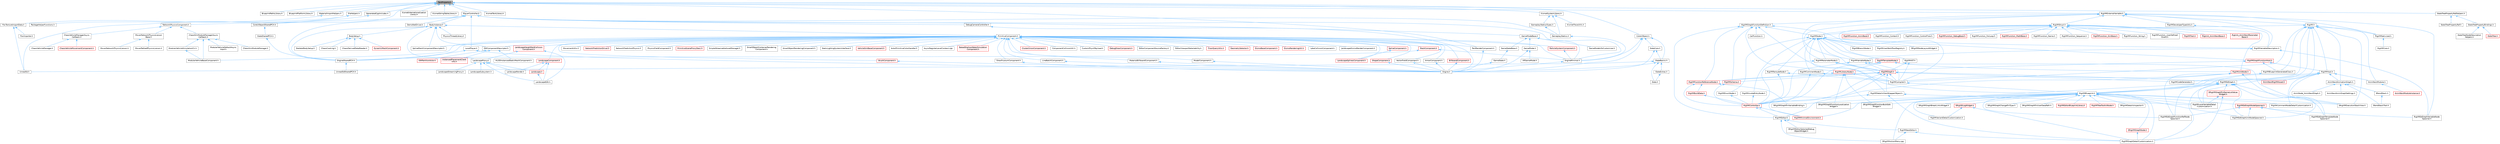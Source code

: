 digraph "TextProperty.h"
{
 // INTERACTIVE_SVG=YES
 // LATEX_PDF_SIZE
  bgcolor="transparent";
  edge [fontname=Helvetica,fontsize=10,labelfontname=Helvetica,labelfontsize=10];
  node [fontname=Helvetica,fontsize=10,shape=box,height=0.2,width=0.4];
  Node1 [id="Node000001",label="TextProperty.h",height=0.2,width=0.4,color="gray40", fillcolor="grey60", style="filled", fontcolor="black",tooltip=" "];
  Node1 -> Node2 [id="edge1_Node000001_Node000002",dir="back",color="steelblue1",style="solid",tooltip=" "];
  Node2 [id="Node000002",label="BlueprintPathsLibrary.h",height=0.2,width=0.4,color="grey40", fillcolor="white", style="filled",URL="$d1/db0/BlueprintPathsLibrary_8h.html",tooltip=" "];
  Node1 -> Node3 [id="edge2_Node000001_Node000003",dir="back",color="steelblue1",style="solid",tooltip=" "];
  Node3 [id="Node000003",label="BlueprintPlatformLibrary.h",height=0.2,width=0.4,color="grey40", fillcolor="white", style="filled",URL="$da/d13/BlueprintPlatformLibrary_8h.html",tooltip=" "];
  Node1 -> Node4 [id="edge3_Node000001_Node000004",dir="back",color="steelblue1",style="solid",tooltip=" "];
  Node4 [id="Node000004",label="CoreUObject.h",height=0.2,width=0.4,color="grey40", fillcolor="white", style="filled",URL="$d0/ded/CoreUObject_8h.html",tooltip=" "];
  Node4 -> Node5 [id="edge4_Node000004_Node000005",dir="back",color="steelblue1",style="solid",tooltip=" "];
  Node5 [id="Node000005",label="Engine.h",height=0.2,width=0.4,color="grey40", fillcolor="white", style="filled",URL="$d1/d34/Public_2Engine_8h.html",tooltip=" "];
  Node4 -> Node6 [id="edge5_Node000004_Node000006",dir="back",color="steelblue1",style="solid",tooltip=" "];
  Node6 [id="Node000006",label="EngineMinimal.h",height=0.2,width=0.4,color="grey40", fillcolor="white", style="filled",URL="$d0/d2c/EngineMinimal_8h.html",tooltip=" "];
  Node6 -> Node5 [id="edge6_Node000006_Node000005",dir="back",color="steelblue1",style="solid",tooltip=" "];
  Node4 -> Node7 [id="edge7_Node000004_Node000007",dir="back",color="steelblue1",style="solid",tooltip=" "];
  Node7 [id="Node000007",label="SlateBasics.h",height=0.2,width=0.4,color="grey40", fillcolor="white", style="filled",URL="$da/d2f/SlateBasics_8h.html",tooltip=" "];
  Node7 -> Node5 [id="edge8_Node000007_Node000005",dir="back",color="steelblue1",style="solid",tooltip=" "];
  Node7 -> Node8 [id="edge9_Node000007_Node000008",dir="back",color="steelblue1",style="solid",tooltip=" "];
  Node8 [id="Node000008",label="Slate.h",height=0.2,width=0.4,color="grey40", fillcolor="white", style="filled",URL="$d2/dc0/Slate_8h.html",tooltip=" "];
  Node7 -> Node9 [id="edge10_Node000007_Node000009",dir="back",color="steelblue1",style="solid",tooltip=" "];
  Node9 [id="Node000009",label="SlateExtras.h",height=0.2,width=0.4,color="grey40", fillcolor="white", style="filled",URL="$d8/dec/SlateExtras_8h.html",tooltip=" "];
  Node9 -> Node8 [id="edge11_Node000009_Node000008",dir="back",color="steelblue1",style="solid",tooltip=" "];
  Node7 -> Node10 [id="edge12_Node000007_Node000010",dir="back",color="steelblue1",style="solid",tooltip=" "];
  Node10 [id="Node000010",label="UnrealEd.h",height=0.2,width=0.4,color="grey40", fillcolor="white", style="filled",URL="$d2/d5f/UnrealEd_8h.html",tooltip=" "];
  Node4 -> Node11 [id="edge13_Node000004_Node000011",dir="back",color="steelblue1",style="solid",tooltip=" "];
  Node11 [id="Node000011",label="SlateCore.h",height=0.2,width=0.4,color="grey40", fillcolor="white", style="filled",URL="$dc/d03/SlateCore_8h.html",tooltip=" "];
  Node11 -> Node5 [id="edge14_Node000011_Node000005",dir="back",color="steelblue1",style="solid",tooltip=" "];
  Node11 -> Node7 [id="edge15_Node000011_Node000007",dir="back",color="steelblue1",style="solid",tooltip=" "];
  Node1 -> Node12 [id="edge16_Node000001_Node000012",dir="back",color="steelblue1",style="solid",tooltip=" "];
  Node12 [id="Node000012",label="CoreUObjectSharedPCH.h",height=0.2,width=0.4,color="grey40", fillcolor="white", style="filled",URL="$de/d2f/CoreUObjectSharedPCH_8h.html",tooltip=" "];
  Node12 -> Node13 [id="edge17_Node000012_Node000013",dir="back",color="steelblue1",style="solid",tooltip=" "];
  Node13 [id="Node000013",label="SlateSharedPCH.h",height=0.2,width=0.4,color="grey40", fillcolor="white", style="filled",URL="$d1/dfc/SlateSharedPCH_8h.html",tooltip=" "];
  Node13 -> Node14 [id="edge18_Node000013_Node000014",dir="back",color="steelblue1",style="solid",tooltip=" "];
  Node14 [id="Node000014",label="EngineSharedPCH.h",height=0.2,width=0.4,color="grey40", fillcolor="white", style="filled",URL="$dc/dbb/EngineSharedPCH_8h.html",tooltip=" "];
  Node14 -> Node15 [id="edge19_Node000014_Node000015",dir="back",color="steelblue1",style="solid",tooltip=" "];
  Node15 [id="Node000015",label="UnrealEdSharedPCH.h",height=0.2,width=0.4,color="grey40", fillcolor="white", style="filled",URL="$d1/de6/UnrealEdSharedPCH_8h.html",tooltip=" "];
  Node1 -> Node16 [id="edge20_Node000001_Node000016",dir="back",color="steelblue1",style="solid",tooltip=" "];
  Node16 [id="Node000016",label="FileHelpers.h",height=0.2,width=0.4,color="grey40", fillcolor="white", style="filled",URL="$d9/d82/FileHelpers_8h.html",tooltip=" "];
  Node16 -> Node17 [id="edge21_Node000016_Node000017",dir="back",color="steelblue1",style="solid",tooltip=" "];
  Node17 [id="Node000017",label="PackageHelperFunctions.h",height=0.2,width=0.4,color="grey40", fillcolor="white", style="filled",URL="$da/d30/PackageHelperFunctions_8h.html",tooltip=" "];
  Node16 -> Node10 [id="edge22_Node000016_Node000010",dir="back",color="steelblue1",style="solid",tooltip=" "];
  Node1 -> Node18 [id="edge23_Node000001_Node000018",dir="back",color="steelblue1",style="solid",tooltip=" "];
  Node18 [id="Node000018",label="GeneratedCppIncludes.h",height=0.2,width=0.4,color="grey40", fillcolor="white", style="filled",URL="$d5/d24/GeneratedCppIncludes_8h.html",tooltip=" "];
  Node18 -> Node12 [id="edge24_Node000018_Node000012",dir="back",color="steelblue1",style="solid",tooltip=" "];
  Node1 -> Node19 [id="edge25_Node000001_Node000019",dir="back",color="steelblue1",style="solid",tooltip=" "];
  Node19 [id="Node000019",label="KismetInternationalization\lLibrary.h",height=0.2,width=0.4,color="grey40", fillcolor="white", style="filled",URL="$df/d17/KismetInternationalizationLibrary_8h.html",tooltip=" "];
  Node1 -> Node20 [id="edge26_Node000001_Node000020",dir="back",color="steelblue1",style="solid",tooltip=" "];
  Node20 [id="Node000020",label="KismetStringTableLibrary.h",height=0.2,width=0.4,color="grey40", fillcolor="white", style="filled",URL="$dc/dbe/KismetStringTableLibrary_8h.html",tooltip=" "];
  Node1 -> Node21 [id="edge27_Node000001_Node000021",dir="back",color="steelblue1",style="solid",tooltip=" "];
  Node21 [id="Node000021",label="KismetSystemLibrary.h",height=0.2,width=0.4,color="grey40", fillcolor="white", style="filled",URL="$da/d0f/KismetSystemLibrary_8h.html",tooltip=" "];
  Node21 -> Node22 [id="edge28_Node000021_Node000022",dir="back",color="steelblue1",style="solid",tooltip=" "];
  Node22 [id="Node000022",label="GameplayStatics.h",height=0.2,width=0.4,color="grey40", fillcolor="white", style="filled",URL="$d9/dc8/GameplayStatics_8h.html",tooltip=" "];
  Node22 -> Node6 [id="edge29_Node000022_Node000006",dir="back",color="steelblue1",style="solid",tooltip=" "];
  Node21 -> Node23 [id="edge30_Node000021_Node000023",dir="back",color="steelblue1",style="solid",tooltip=" "];
  Node23 [id="Node000023",label="GameplayStaticsTypes.h",height=0.2,width=0.4,color="grey40", fillcolor="white", style="filled",URL="$da/d17/GameplayStaticsTypes_8h.html",tooltip=" "];
  Node23 -> Node22 [id="edge31_Node000023_Node000022",dir="back",color="steelblue1",style="solid",tooltip=" "];
  Node21 -> Node24 [id="edge32_Node000021_Node000024",dir="back",color="steelblue1",style="solid",tooltip=" "];
  Node24 [id="Node000024",label="KismetTraceUtils.h",height=0.2,width=0.4,color="grey40", fillcolor="white", style="filled",URL="$d6/d3a/KismetTraceUtils_8h.html",tooltip=" "];
  Node1 -> Node25 [id="edge33_Node000001_Node000025",dir="back",color="steelblue1",style="solid",tooltip=" "];
  Node25 [id="Node000025",label="KismetTextLibrary.h",height=0.2,width=0.4,color="grey40", fillcolor="white", style="filled",URL="$d8/d68/KismetTextLibrary_8h.html",tooltip=" "];
  Node1 -> Node26 [id="edge34_Node000001_Node000026",dir="back",color="steelblue1",style="solid",tooltip=" "];
  Node26 [id="Node000026",label="MaterialImportHelpers.h",height=0.2,width=0.4,color="grey40", fillcolor="white", style="filled",URL="$d6/d07/MaterialImportHelpers_8h.html",tooltip=" "];
  Node26 -> Node27 [id="edge35_Node000026_Node000027",dir="back",color="steelblue1",style="solid",tooltip=" "];
  Node27 [id="Node000027",label="FbxTextureImportData.h",height=0.2,width=0.4,color="grey40", fillcolor="white", style="filled",URL="$d7/d5a/FbxTextureImportData_8h.html",tooltip=" "];
  Node27 -> Node28 [id="edge36_Node000027_Node000028",dir="back",color="steelblue1",style="solid",tooltip=" "];
  Node28 [id="Node000028",label="FbxImporter.h",height=0.2,width=0.4,color="grey40", fillcolor="white", style="filled",URL="$d4/dfb/FbxImporter_8h.html",tooltip=" "];
  Node27 -> Node10 [id="edge37_Node000027_Node000010",dir="back",color="steelblue1",style="solid",tooltip=" "];
  Node1 -> Node29 [id="edge38_Node000001_Node000029",dir="back",color="steelblue1",style="solid",tooltip=" "];
  Node29 [id="Node000029",label="PlayerController.h",height=0.2,width=0.4,color="grey40", fillcolor="white", style="filled",URL="$db/db4/PlayerController_8h.html",tooltip=" "];
  Node29 -> Node30 [id="edge39_Node000029_Node000030",dir="back",color="steelblue1",style="solid",tooltip=" "];
  Node30 [id="Node000030",label="BodyInstance.h",height=0.2,width=0.4,color="grey40", fillcolor="white", style="filled",URL="$d3/d42/BodyInstance_8h.html",tooltip=" "];
  Node30 -> Node31 [id="edge40_Node000030_Node000031",dir="back",color="steelblue1",style="solid",tooltip=" "];
  Node31 [id="Node000031",label="BodySetup.h",height=0.2,width=0.4,color="grey40", fillcolor="white", style="filled",URL="$d8/d7b/BodySetup_8h.html",tooltip=" "];
  Node31 -> Node32 [id="edge41_Node000031_Node000032",dir="back",color="steelblue1",style="solid",tooltip=" "];
  Node32 [id="Node000032",label="ChaosCooking.h",height=0.2,width=0.4,color="grey40", fillcolor="white", style="filled",URL="$de/d88/ChaosCooking_8h.html",tooltip=" "];
  Node31 -> Node33 [id="edge42_Node000031_Node000033",dir="back",color="steelblue1",style="solid",tooltip=" "];
  Node33 [id="Node000033",label="ChaosDerivedDataReader.h",height=0.2,width=0.4,color="grey40", fillcolor="white", style="filled",URL="$de/d70/ChaosDerivedDataReader_8h.html",tooltip=" "];
  Node31 -> Node34 [id="edge43_Node000031_Node000034",dir="back",color="steelblue1",style="solid",tooltip=" "];
  Node34 [id="Node000034",label="DynamicMeshComponent.h",height=0.2,width=0.4,color="red", fillcolor="#FFF0F0", style="filled",URL="$d8/d66/DynamicMeshComponent_8h.html",tooltip=" "];
  Node31 -> Node107 [id="edge44_Node000031_Node000107",dir="back",color="steelblue1",style="solid",tooltip=" "];
  Node107 [id="Node000107",label="SkeletalBodySetup.h",height=0.2,width=0.4,color="grey40", fillcolor="white", style="filled",URL="$dc/dbc/SkeletalBodySetup_8h.html",tooltip=" "];
  Node30 -> Node14 [id="edge45_Node000030_Node000014",dir="back",color="steelblue1",style="solid",tooltip=" "];
  Node30 -> Node108 [id="edge46_Node000030_Node000108",dir="back",color="steelblue1",style="solid",tooltip=" "];
  Node108 [id="Node000108",label="ISMComponentDescriptor.h",height=0.2,width=0.4,color="grey40", fillcolor="white", style="filled",URL="$dd/d82/ISMComponentDescriptor_8h.html",tooltip=" "];
  Node108 -> Node109 [id="edge47_Node000108_Node000109",dir="back",color="steelblue1",style="solid",tooltip=" "];
  Node109 [id="Node000109",label="HLODInstancedStaticMeshComponent.h",height=0.2,width=0.4,color="grey40", fillcolor="white", style="filled",URL="$dd/d88/HLODInstancedStaticMeshComponent_8h.html",tooltip=" "];
  Node108 -> Node110 [id="edge48_Node000108_Node000110",dir="back",color="steelblue1",style="solid",tooltip=" "];
  Node110 [id="Node000110",label="ISMPartitionActor.h",height=0.2,width=0.4,color="red", fillcolor="#FFF0F0", style="filled",URL="$d8/dac/ISMPartitionActor_8h.html",tooltip=" "];
  Node108 -> Node112 [id="edge49_Node000108_Node000112",dir="back",color="steelblue1",style="solid",tooltip=" "];
  Node112 [id="Node000112",label="InstancedPlacementClient\lInfo.h",height=0.2,width=0.4,color="red", fillcolor="#FFF0F0", style="filled",URL="$d0/d12/InstancedPlacementClientInfo_8h.html",tooltip=" "];
  Node30 -> Node114 [id="edge50_Node000030_Node000114",dir="back",color="steelblue1",style="solid",tooltip=" "];
  Node114 [id="Node000114",label="LandscapeProxy.h",height=0.2,width=0.4,color="grey40", fillcolor="white", style="filled",URL="$db/dae/LandscapeProxy_8h.html",tooltip=" "];
  Node114 -> Node115 [id="edge51_Node000114_Node000115",dir="back",color="steelblue1",style="solid",tooltip=" "];
  Node115 [id="Node000115",label="Landscape.h",height=0.2,width=0.4,color="red", fillcolor="#FFF0F0", style="filled",URL="$d5/dd6/Landscape_8h.html",tooltip=" "];
  Node115 -> Node116 [id="edge52_Node000115_Node000116",dir="back",color="steelblue1",style="solid",tooltip=" "];
  Node116 [id="Node000116",label="LandscapeEdit.h",height=0.2,width=0.4,color="grey40", fillcolor="white", style="filled",URL="$df/d61/LandscapeEdit_8h.html",tooltip=" "];
  Node114 -> Node116 [id="edge53_Node000114_Node000116",dir="back",color="steelblue1",style="solid",tooltip=" "];
  Node114 -> Node121 [id="edge54_Node000114_Node000121",dir="back",color="steelblue1",style="solid",tooltip=" "];
  Node121 [id="Node000121",label="LandscapeRender.h",height=0.2,width=0.4,color="grey40", fillcolor="white", style="filled",URL="$df/d67/LandscapeRender_8h.html",tooltip=" "];
  Node114 -> Node122 [id="edge55_Node000114_Node000122",dir="back",color="steelblue1",style="solid",tooltip=" "];
  Node122 [id="Node000122",label="LandscapeStreamingProxy.h",height=0.2,width=0.4,color="grey40", fillcolor="white", style="filled",URL="$de/d5a/LandscapeStreamingProxy_8h.html",tooltip=" "];
  Node114 -> Node123 [id="edge56_Node000114_Node000123",dir="back",color="steelblue1",style="solid",tooltip=" "];
  Node123 [id="Node000123",label="LandscapeSubsystem.h",height=0.2,width=0.4,color="grey40", fillcolor="white", style="filled",URL="$d7/ddd/LandscapeSubsystem_8h.html",tooltip=" "];
  Node30 -> Node124 [id="edge57_Node000030_Node000124",dir="back",color="steelblue1",style="solid",tooltip=" "];
  Node124 [id="Node000124",label="PhysicsThreadLibrary.h",height=0.2,width=0.4,color="grey40", fillcolor="white", style="filled",URL="$dd/df6/PhysicsThreadLibrary_8h.html",tooltip=" "];
  Node30 -> Node125 [id="edge58_Node000030_Node000125",dir="back",color="steelblue1",style="solid",tooltip=" "];
  Node125 [id="Node000125",label="PrimitiveComponent.h",height=0.2,width=0.4,color="grey40", fillcolor="white", style="filled",URL="$df/d9f/PrimitiveComponent_8h.html",tooltip=" "];
  Node125 -> Node126 [id="edge59_Node000125_Node000126",dir="back",color="steelblue1",style="solid",tooltip=" "];
  Node126 [id="Node000126",label="ActorPrimitiveColorHandler.h",height=0.2,width=0.4,color="grey40", fillcolor="white", style="filled",URL="$d4/d72/ActorPrimitiveColorHandler_8h.html",tooltip=" "];
  Node125 -> Node127 [id="edge60_Node000125_Node000127",dir="back",color="steelblue1",style="solid",tooltip=" "];
  Node127 [id="Node000127",label="ArrowComponent.h",height=0.2,width=0.4,color="grey40", fillcolor="white", style="filled",URL="$db/d35/ArrowComponent_8h.html",tooltip=" "];
  Node127 -> Node5 [id="edge61_Node000127_Node000005",dir="back",color="steelblue1",style="solid",tooltip=" "];
  Node125 -> Node128 [id="edge62_Node000125_Node000128",dir="back",color="steelblue1",style="solid",tooltip=" "];
  Node128 [id="Node000128",label="AsyncRegisterLevelContext.cpp",height=0.2,width=0.4,color="grey40", fillcolor="white", style="filled",URL="$da/df8/AsyncRegisterLevelContext_8cpp.html",tooltip=" "];
  Node125 -> Node129 [id="edge63_Node000125_Node000129",dir="back",color="steelblue1",style="solid",tooltip=" "];
  Node129 [id="Node000129",label="BakedShallowWaterSimulation\lComponent.h",height=0.2,width=0.4,color="red", fillcolor="#FFF0F0", style="filled",URL="$d4/dbc/BakedShallowWaterSimulationComponent_8h.html",tooltip=" "];
  Node125 -> Node143 [id="edge64_Node000125_Node000143",dir="back",color="steelblue1",style="solid",tooltip=" "];
  Node143 [id="Node000143",label="BillboardComponent.h",height=0.2,width=0.4,color="red", fillcolor="#FFF0F0", style="filled",URL="$db/d72/BillboardComponent_8h.html",tooltip=" "];
  Node143 -> Node5 [id="edge65_Node000143_Node000005",dir="back",color="steelblue1",style="solid",tooltip=" "];
  Node125 -> Node148 [id="edge66_Node000125_Node000148",dir="back",color="steelblue1",style="solid",tooltip=" "];
  Node148 [id="Node000148",label="BrushComponent.h",height=0.2,width=0.4,color="red", fillcolor="#FFF0F0", style="filled",URL="$d0/d9c/BrushComponent_8h.html",tooltip=" "];
  Node148 -> Node5 [id="edge67_Node000148_Node000005",dir="back",color="steelblue1",style="solid",tooltip=" "];
  Node125 -> Node149 [id="edge68_Node000125_Node000149",dir="back",color="steelblue1",style="solid",tooltip=" "];
  Node149 [id="Node000149",label="ClusterUnionComponent.h",height=0.2,width=0.4,color="red", fillcolor="#FFF0F0", style="filled",URL="$d0/d16/ClusterUnionComponent_8h.html",tooltip=" "];
  Node125 -> Node151 [id="edge69_Node000125_Node000151",dir="back",color="steelblue1",style="solid",tooltip=" "];
  Node151 [id="Node000151",label="ComponentCollisionUtil.h",height=0.2,width=0.4,color="grey40", fillcolor="white", style="filled",URL="$d9/d1c/ComponentCollisionUtil_8h.html",tooltip=" "];
  Node125 -> Node152 [id="edge70_Node000125_Node000152",dir="back",color="steelblue1",style="solid",tooltip=" "];
  Node152 [id="Node000152",label="CustomPhysXPayload.h",height=0.2,width=0.4,color="grey40", fillcolor="white", style="filled",URL="$d3/d90/CustomPhysXPayload_8h.html",tooltip=" "];
  Node125 -> Node153 [id="edge71_Node000125_Node000153",dir="back",color="steelblue1",style="solid",tooltip=" "];
  Node153 [id="Node000153",label="DebugDrawComponent.h",height=0.2,width=0.4,color="red", fillcolor="#FFF0F0", style="filled",URL="$d9/dae/DebugDrawComponent_8h.html",tooltip=" "];
  Node125 -> Node157 [id="edge72_Node000125_Node000157",dir="back",color="steelblue1",style="solid",tooltip=" "];
  Node157 [id="Node000157",label="DrawFrustumComponent.h",height=0.2,width=0.4,color="grey40", fillcolor="white", style="filled",URL="$db/d24/DrawFrustumComponent_8h.html",tooltip=" "];
  Node157 -> Node5 [id="edge73_Node000157_Node000005",dir="back",color="steelblue1",style="solid",tooltip=" "];
  Node125 -> Node158 [id="edge74_Node000125_Node000158",dir="back",color="steelblue1",style="solid",tooltip=" "];
  Node158 [id="Node000158",label="EditorComponentSourceFactory.h",height=0.2,width=0.4,color="grey40", fillcolor="white", style="filled",URL="$d4/d35/EditorComponentSourceFactory_8h.html",tooltip=" "];
  Node125 -> Node159 [id="edge75_Node000125_Node000159",dir="back",color="steelblue1",style="solid",tooltip=" "];
  Node159 [id="Node000159",label="EditorViewportSelectability.h",height=0.2,width=0.4,color="grey40", fillcolor="white", style="filled",URL="$d0/da6/EditorViewportSelectability_8h.html",tooltip=" "];
  Node125 -> Node6 [id="edge76_Node000125_Node000006",dir="back",color="steelblue1",style="solid",tooltip=" "];
  Node125 -> Node14 [id="edge77_Node000125_Node000014",dir="back",color="steelblue1",style="solid",tooltip=" "];
  Node125 -> Node160 [id="edge78_Node000125_Node000160",dir="back",color="steelblue1",style="solid",tooltip=" "];
  Node160 [id="Node000160",label="FloorQueryUtils.h",height=0.2,width=0.4,color="red", fillcolor="#FFF0F0", style="filled",URL="$df/d2a/FloorQueryUtils_8h.html",tooltip=" "];
  Node125 -> Node173 [id="edge79_Node000125_Node000173",dir="back",color="steelblue1",style="solid",tooltip=" "];
  Node173 [id="Node000173",label="GeometrySelector.h",height=0.2,width=0.4,color="red", fillcolor="#FFF0F0", style="filled",URL="$d5/d67/GeometrySelector_8h.html",tooltip=" "];
  Node125 -> Node181 [id="edge80_Node000125_Node000181",dir="back",color="steelblue1",style="solid",tooltip=" "];
  Node181 [id="Node000181",label="GizmoBaseComponent.h",height=0.2,width=0.4,color="red", fillcolor="#FFF0F0", style="filled",URL="$db/dfd/GizmoBaseComponent_8h.html",tooltip=" "];
  Node125 -> Node188 [id="edge81_Node000125_Node000188",dir="back",color="steelblue1",style="solid",tooltip=" "];
  Node188 [id="Node000188",label="GizmoRenderingUtil.h",height=0.2,width=0.4,color="red", fillcolor="#FFF0F0", style="filled",URL="$d0/d40/GizmoRenderingUtil_8h.html",tooltip=" "];
  Node125 -> Node108 [id="edge82_Node000125_Node000108",dir="back",color="steelblue1",style="solid",tooltip=" "];
  Node125 -> Node207 [id="edge83_Node000125_Node000207",dir="back",color="steelblue1",style="solid",tooltip=" "];
  Node207 [id="Node000207",label="LakeCollisionComponent.h",height=0.2,width=0.4,color="grey40", fillcolor="white", style="filled",URL="$d6/d05/LakeCollisionComponent_8h.html",tooltip=" "];
  Node125 -> Node208 [id="edge84_Node000125_Node000208",dir="back",color="steelblue1",style="solid",tooltip=" "];
  Node208 [id="Node000208",label="LandscapeComponent.h",height=0.2,width=0.4,color="red", fillcolor="#FFF0F0", style="filled",URL="$d4/dba/LandscapeComponent_8h.html",tooltip=" "];
  Node208 -> Node115 [id="edge85_Node000208_Node000115",dir="back",color="steelblue1",style="solid",tooltip=" "];
  Node208 -> Node116 [id="edge86_Node000208_Node000116",dir="back",color="steelblue1",style="solid",tooltip=" "];
  Node208 -> Node121 [id="edge87_Node000208_Node000121",dir="back",color="steelblue1",style="solid",tooltip=" "];
  Node125 -> Node210 [id="edge88_Node000125_Node000210",dir="back",color="steelblue1",style="solid",tooltip=" "];
  Node210 [id="Node000210",label="LandscapeGizmoRenderComponent.h",height=0.2,width=0.4,color="grey40", fillcolor="white", style="filled",URL="$d0/d84/LandscapeGizmoRenderComponent_8h.html",tooltip=" "];
  Node125 -> Node211 [id="edge89_Node000125_Node000211",dir="back",color="steelblue1",style="solid",tooltip=" "];
  Node211 [id="Node000211",label="LandscapeHeightfieldCollision\lComponent.h",height=0.2,width=0.4,color="red", fillcolor="#FFF0F0", style="filled",URL="$d2/d06/LandscapeHeightfieldCollisionComponent_8h.html",tooltip=" "];
  Node211 -> Node116 [id="edge90_Node000211_Node000116",dir="back",color="steelblue1",style="solid",tooltip=" "];
  Node211 -> Node114 [id="edge91_Node000211_Node000114",dir="back",color="steelblue1",style="solid",tooltip=" "];
  Node125 -> Node213 [id="edge92_Node000125_Node000213",dir="back",color="steelblue1",style="solid",tooltip=" "];
  Node213 [id="Node000213",label="LandscapeSplinesComponent.h",height=0.2,width=0.4,color="red", fillcolor="#FFF0F0", style="filled",URL="$d4/d7e/LandscapeSplinesComponent_8h.html",tooltip=" "];
  Node125 -> Node216 [id="edge93_Node000125_Node000216",dir="back",color="steelblue1",style="solid",tooltip=" "];
  Node216 [id="Node000216",label="LineBatchComponent.h",height=0.2,width=0.4,color="grey40", fillcolor="white", style="filled",URL="$d4/dd8/LineBatchComponent_8h.html",tooltip=" "];
  Node216 -> Node5 [id="edge94_Node000216_Node000005",dir="back",color="steelblue1",style="solid",tooltip=" "];
  Node125 -> Node217 [id="edge95_Node000125_Node000217",dir="back",color="steelblue1",style="solid",tooltip=" "];
  Node217 [id="Node000217",label="MaterialBillboardComponent.h",height=0.2,width=0.4,color="grey40", fillcolor="white", style="filled",URL="$d0/d98/MaterialBillboardComponent_8h.html",tooltip=" "];
  Node217 -> Node5 [id="edge96_Node000217_Node000005",dir="back",color="steelblue1",style="solid",tooltip=" "];
  Node125 -> Node218 [id="edge97_Node000125_Node000218",dir="back",color="steelblue1",style="solid",tooltip=" "];
  Node218 [id="Node000218",label="MeshComponent.h",height=0.2,width=0.4,color="red", fillcolor="#FFF0F0", style="filled",URL="$dd/d57/MeshComponent_8h.html",tooltip=" "];
  Node218 -> Node6 [id="edge98_Node000218_Node000006",dir="back",color="steelblue1",style="solid",tooltip=" "];
  Node218 -> Node14 [id="edge99_Node000218_Node000014",dir="back",color="steelblue1",style="solid",tooltip=" "];
  Node125 -> Node394 [id="edge100_Node000125_Node000394",dir="back",color="steelblue1",style="solid",tooltip=" "];
  Node394 [id="Node000394",label="ModelComponent.h",height=0.2,width=0.4,color="grey40", fillcolor="white", style="filled",URL="$d9/d34/ModelComponent_8h.html",tooltip=" "];
  Node394 -> Node5 [id="edge101_Node000394_Node000005",dir="back",color="steelblue1",style="solid",tooltip=" "];
  Node125 -> Node395 [id="edge102_Node000125_Node000395",dir="back",color="steelblue1",style="solid",tooltip=" "];
  Node395 [id="Node000395",label="ModularVehicleBaseComponent.h",height=0.2,width=0.4,color="grey40", fillcolor="white", style="filled",URL="$d3/dc7/ModularVehicleBaseComponent_8h.html",tooltip=" "];
  Node125 -> Node396 [id="edge103_Node000125_Node000396",dir="back",color="steelblue1",style="solid",tooltip=" "];
  Node396 [id="Node000396",label="MovementUtils.h",height=0.2,width=0.4,color="grey40", fillcolor="white", style="filled",URL="$d0/d54/MovementUtils_8h.html",tooltip=" "];
  Node125 -> Node397 [id="edge104_Node000125_Node000397",dir="back",color="steelblue1",style="solid",tooltip=" "];
  Node397 [id="Node000397",label="NetworkPredictionDriver.h",height=0.2,width=0.4,color="red", fillcolor="#FFF0F0", style="filled",URL="$d4/db2/NetworkPredictionDriver_8h.html",tooltip=" "];
  Node125 -> Node404 [id="edge105_Node000125_Node000404",dir="back",color="steelblue1",style="solid",tooltip=" "];
  Node404 [id="Node000404",label="NetworkPredictionPhysics.h",height=0.2,width=0.4,color="grey40", fillcolor="white", style="filled",URL="$d8/dee/NetworkPredictionPhysics_8h.html",tooltip=" "];
  Node125 -> Node405 [id="edge106_Node000125_Node000405",dir="back",color="steelblue1",style="solid",tooltip=" "];
  Node405 [id="Node000405",label="ParticleSystemComponent.h",height=0.2,width=0.4,color="red", fillcolor="#FFF0F0", style="filled",URL="$d4/d17/ParticleSystemComponent_8h.html",tooltip=" "];
  Node405 -> Node6 [id="edge107_Node000405_Node000006",dir="back",color="steelblue1",style="solid",tooltip=" "];
  Node125 -> Node413 [id="edge108_Node000125_Node000413",dir="back",color="steelblue1",style="solid",tooltip=" "];
  Node413 [id="Node000413",label="PhysicsFieldComponent.h",height=0.2,width=0.4,color="grey40", fillcolor="white", style="filled",URL="$dd/d76/PhysicsFieldComponent_8h.html",tooltip=" "];
  Node125 -> Node414 [id="edge109_Node000125_Node000414",dir="back",color="steelblue1",style="solid",tooltip=" "];
  Node414 [id="Node000414",label="PrimitiveSceneProxyDesc.h",height=0.2,width=0.4,color="red", fillcolor="#FFF0F0", style="filled",URL="$d8/d20/PrimitiveSceneProxyDesc_8h.html",tooltip=" "];
  Node125 -> Node419 [id="edge110_Node000125_Node000419",dir="back",color="steelblue1",style="solid",tooltip=" "];
  Node419 [id="Node000419",label="ShapeComponent.h",height=0.2,width=0.4,color="red", fillcolor="#FFF0F0", style="filled",URL="$d4/d4b/ShapeComponent_8h.html",tooltip=" "];
  Node419 -> Node5 [id="edge111_Node000419_Node000005",dir="back",color="steelblue1",style="solid",tooltip=" "];
  Node125 -> Node427 [id="edge112_Node000125_Node000427",dir="back",color="steelblue1",style="solid",tooltip=" "];
  Node427 [id="Node000427",label="SimpleStreamableAssetManager.h",height=0.2,width=0.4,color="grey40", fillcolor="white", style="filled",URL="$df/d02/SimpleStreamableAssetManager_8h.html",tooltip=" "];
  Node125 -> Node428 [id="edge113_Node000125_Node000428",dir="back",color="steelblue1",style="solid",tooltip=" "];
  Node428 [id="Node000428",label="SmartObjectContainerRendering\lComponent.h",height=0.2,width=0.4,color="grey40", fillcolor="white", style="filled",URL="$d8/d15/SmartObjectContainerRenderingComponent_8h.html",tooltip=" "];
  Node125 -> Node429 [id="edge114_Node000125_Node000429",dir="back",color="steelblue1",style="solid",tooltip=" "];
  Node429 [id="Node000429",label="SmartObjectRenderingComponent.h",height=0.2,width=0.4,color="grey40", fillcolor="white", style="filled",URL="$da/d17/SmartObjectRenderingComponent_8h.html",tooltip=" "];
  Node125 -> Node430 [id="edge115_Node000125_Node000430",dir="back",color="steelblue1",style="solid",tooltip=" "];
  Node430 [id="Node000430",label="SplineComponent.h",height=0.2,width=0.4,color="red", fillcolor="#FFF0F0", style="filled",URL="$d3/d00/SplineComponent_8h.html",tooltip=" "];
  Node430 -> Node213 [id="edge116_Node000430_Node000213",dir="back",color="steelblue1",style="solid",tooltip=" "];
  Node125 -> Node441 [id="edge117_Node000125_Node000441",dir="back",color="steelblue1",style="solid",tooltip=" "];
  Node441 [id="Node000441",label="SplineMeshComponentDescriptor.h",height=0.2,width=0.4,color="grey40", fillcolor="white", style="filled",URL="$d1/d6f/SplineMeshComponentDescriptor_8h.html",tooltip=" "];
  Node125 -> Node442 [id="edge118_Node000125_Node000442",dir="back",color="steelblue1",style="solid",tooltip=" "];
  Node442 [id="Node000442",label="StaticLightingSystemInterface.h",height=0.2,width=0.4,color="grey40", fillcolor="white", style="filled",URL="$da/d21/StaticLightingSystemInterface_8h.html",tooltip=" "];
  Node125 -> Node443 [id="edge119_Node000125_Node000443",dir="back",color="steelblue1",style="solid",tooltip=" "];
  Node443 [id="Node000443",label="TextRenderComponent.h",height=0.2,width=0.4,color="grey40", fillcolor="white", style="filled",URL="$dd/d07/TextRenderComponent_8h.html",tooltip=" "];
  Node443 -> Node5 [id="edge120_Node000443_Node000005",dir="back",color="steelblue1",style="solid",tooltip=" "];
  Node125 -> Node444 [id="edge121_Node000125_Node000444",dir="back",color="steelblue1",style="solid",tooltip=" "];
  Node444 [id="Node000444",label="VectorFieldComponent.h",height=0.2,width=0.4,color="grey40", fillcolor="white", style="filled",URL="$d1/d45/VectorFieldComponent_8h.html",tooltip=" "];
  Node444 -> Node5 [id="edge122_Node000444_Node000005",dir="back",color="steelblue1",style="solid",tooltip=" "];
  Node125 -> Node445 [id="edge123_Node000125_Node000445",dir="back",color="steelblue1",style="solid",tooltip=" "];
  Node445 [id="Node000445",label="VehicleSimBaseComponent.h",height=0.2,width=0.4,color="red", fillcolor="#FFF0F0", style="filled",URL="$d3/db2/VehicleSimBaseComponent_8h.html",tooltip=" "];
  Node30 -> Node441 [id="edge124_Node000030_Node000441",dir="back",color="steelblue1",style="solid",tooltip=" "];
  Node29 -> Node455 [id="edge125_Node000029_Node000455",dir="back",color="steelblue1",style="solid",tooltip=" "];
  Node455 [id="Node000455",label="DebugCameraController.h",height=0.2,width=0.4,color="grey40", fillcolor="white", style="filled",URL="$d1/d9e/DebugCameraController_8h.html",tooltip=" "];
  Node455 -> Node5 [id="edge126_Node000455_Node000005",dir="back",color="steelblue1",style="solid",tooltip=" "];
  Node29 -> Node456 [id="edge127_Node000029_Node000456",dir="back",color="steelblue1",style="solid",tooltip=" "];
  Node456 [id="Node000456",label="DemoNetDriver.h",height=0.2,width=0.4,color="grey40", fillcolor="white", style="filled",URL="$df/df9/DemoNetDriver_8h.html",tooltip=" "];
  Node29 -> Node6 [id="edge128_Node000029_Node000006",dir="back",color="steelblue1",style="solid",tooltip=" "];
  Node29 -> Node14 [id="edge129_Node000029_Node000014",dir="back",color="steelblue1",style="solid",tooltip=" "];
  Node29 -> Node457 [id="edge130_Node000029_Node000457",dir="back",color="steelblue1",style="solid",tooltip=" "];
  Node457 [id="Node000457",label="GameModeBase.h",height=0.2,width=0.4,color="grey40", fillcolor="white", style="filled",URL="$d2/d5b/GameModeBase_8h.html",tooltip=" "];
  Node457 -> Node6 [id="edge131_Node000457_Node000006",dir="back",color="steelblue1",style="solid",tooltip=" "];
  Node457 -> Node458 [id="edge132_Node000457_Node000458",dir="back",color="steelblue1",style="solid",tooltip=" "];
  Node458 [id="Node000458",label="GameMode.h",height=0.2,width=0.4,color="grey40", fillcolor="white", style="filled",URL="$d1/de8/GameMode_8h.html",tooltip=" "];
  Node458 -> Node5 [id="edge133_Node000458_Node000005",dir="back",color="steelblue1",style="solid",tooltip=" "];
  Node458 -> Node459 [id="edge134_Node000458_Node000459",dir="back",color="steelblue1",style="solid",tooltip=" "];
  Node459 [id="Node000459",label="VPGameMode.h",height=0.2,width=0.4,color="grey40", fillcolor="white", style="filled",URL="$d0/d09/VPGameMode_8h.html",tooltip=" "];
  Node457 -> Node460 [id="edge135_Node000457_Node000460",dir="back",color="steelblue1",style="solid",tooltip=" "];
  Node460 [id="Node000460",label="GameModeInfoCustomizer.h",height=0.2,width=0.4,color="grey40", fillcolor="white", style="filled",URL="$d5/df3/GameModeInfoCustomizer_8h.html",tooltip=" "];
  Node457 -> Node461 [id="edge136_Node000457_Node000461",dir="back",color="steelblue1",style="solid",tooltip=" "];
  Node461 [id="Node000461",label="GameStateBase.h",height=0.2,width=0.4,color="grey40", fillcolor="white", style="filled",URL="$dd/db9/GameStateBase_8h.html",tooltip=" "];
  Node461 -> Node462 [id="edge137_Node000461_Node000462",dir="back",color="steelblue1",style="solid",tooltip=" "];
  Node462 [id="Node000462",label="GameState.h",height=0.2,width=0.4,color="grey40", fillcolor="white", style="filled",URL="$dc/db4/GameState_8h.html",tooltip=" "];
  Node462 -> Node5 [id="edge138_Node000462_Node000005",dir="back",color="steelblue1",style="solid",tooltip=" "];
  Node29 -> Node22 [id="edge139_Node000029_Node000022",dir="back",color="steelblue1",style="solid",tooltip=" "];
  Node29 -> Node463 [id="edge140_Node000029_Node000463",dir="back",color="steelblue1",style="solid",tooltip=" "];
  Node463 [id="Node000463",label="LocalPlayer.h",height=0.2,width=0.4,color="grey40", fillcolor="white", style="filled",URL="$d9/d4a/LocalPlayer_8h.html",tooltip=" "];
  Node463 -> Node5 [id="edge141_Node000463_Node000005",dir="back",color="steelblue1",style="solid",tooltip=" "];
  Node463 -> Node14 [id="edge142_Node000463_Node000014",dir="back",color="steelblue1",style="solid",tooltip=" "];
  Node29 -> Node464 [id="edge143_Node000029_Node000464",dir="back",color="steelblue1",style="solid",tooltip=" "];
  Node464 [id="Node000464",label="NetworkPhysicsComponent.h",height=0.2,width=0.4,color="grey40", fillcolor="white", style="filled",URL="$d5/dcb/NetworkPhysicsComponent_8h.html",tooltip=" "];
  Node464 -> Node465 [id="edge144_Node000464_Node000465",dir="back",color="steelblue1",style="solid",tooltip=" "];
  Node465 [id="Node000465",label="ChaosSimModuleManagerAsync\lCallback.h",height=0.2,width=0.4,color="grey40", fillcolor="white", style="filled",URL="$d7/dd0/ChaosSimModuleManagerAsyncCallback_8h.html",tooltip=" "];
  Node465 -> Node466 [id="edge145_Node000465_Node000466",dir="back",color="steelblue1",style="solid",tooltip=" "];
  Node466 [id="Node000466",label="ChaosSimModuleManager.h",height=0.2,width=0.4,color="grey40", fillcolor="white", style="filled",URL="$d7/dd1/ChaosSimModuleManager_8h.html",tooltip=" "];
  Node465 -> Node395 [id="edge146_Node000465_Node000395",dir="back",color="steelblue1",style="solid",tooltip=" "];
  Node465 -> Node467 [id="edge147_Node000465_Node000467",dir="back",color="steelblue1",style="solid",tooltip=" "];
  Node467 [id="Node000467",label="ModularVehicleDefaultAsync\lInput.h",height=0.2,width=0.4,color="grey40", fillcolor="white", style="filled",URL="$d5/df8/ModularVehicleDefaultAsyncInput_8h.html",tooltip=" "];
  Node465 -> Node468 [id="edge148_Node000465_Node000468",dir="back",color="steelblue1",style="solid",tooltip=" "];
  Node468 [id="Node000468",label="ModularVehicleSimulationCU.h",height=0.2,width=0.4,color="grey40", fillcolor="white", style="filled",URL="$d8/d61/ModularVehicleSimulationCU_8h.html",tooltip=" "];
  Node468 -> Node395 [id="edge149_Node000468_Node000395",dir="back",color="steelblue1",style="solid",tooltip=" "];
  Node464 -> Node469 [id="edge150_Node000464_Node000469",dir="back",color="steelblue1",style="solid",tooltip=" "];
  Node469 [id="Node000469",label="ChaosVehicleManagerAsync\lCallback.h",height=0.2,width=0.4,color="grey40", fillcolor="white", style="filled",URL="$d4/dea/ChaosVehicleManagerAsyncCallback_8h.html",tooltip=" "];
  Node469 -> Node470 [id="edge151_Node000469_Node000470",dir="back",color="steelblue1",style="solid",tooltip=" "];
  Node470 [id="Node000470",label="ChaosVehicleManager.h",height=0.2,width=0.4,color="grey40", fillcolor="white", style="filled",URL="$d3/d70/ChaosVehicleManager_8h.html",tooltip=" "];
  Node469 -> Node471 [id="edge152_Node000469_Node000471",dir="back",color="steelblue1",style="solid",tooltip=" "];
  Node471 [id="Node000471",label="ChaosVehicleMovementComponent.h",height=0.2,width=0.4,color="red", fillcolor="#FFF0F0", style="filled",URL="$dc/dfc/ChaosVehicleMovementComponent_8h.html",tooltip=" "];
  Node464 -> Node165 [id="edge153_Node000464_Node000165",dir="back",color="steelblue1",style="solid",tooltip=" "];
  Node165 [id="Node000165",label="MoverNetworkPhysicsLiaison\lBase.h",height=0.2,width=0.4,color="grey40", fillcolor="white", style="filled",URL="$d6/d54/MoverNetworkPhysicsLiaisonBase_8h.html",tooltip=" "];
  Node165 -> Node164 [id="edge154_Node000165_Node000164",dir="back",color="steelblue1",style="solid",tooltip=" "];
  Node164 [id="Node000164",label="MoverNetworkPhysicsLiaison.h",height=0.2,width=0.4,color="grey40", fillcolor="white", style="filled",URL="$d7/d6a/MoverNetworkPhysicsLiaison_8h.html",tooltip=" "];
  Node165 -> Node166 [id="edge155_Node000165_Node000166",dir="back",color="steelblue1",style="solid",tooltip=" "];
  Node166 [id="Node000166",label="MoverPathedPhysicsLiaison.h",height=0.2,width=0.4,color="grey40", fillcolor="white", style="filled",URL="$d8/d2d/MoverPathedPhysicsLiaison_8h.html",tooltip=" "];
  Node1 -> Node473 [id="edge156_Node000001_Node000473",dir="back",color="steelblue1",style="solid",tooltip=" "];
  Node473 [id="Node000473",label="RigVMExternalVariable.h",height=0.2,width=0.4,color="grey40", fillcolor="white", style="filled",URL="$d4/d6f/RigVMExternalVariable_8h.html",tooltip=" "];
  Node473 -> Node474 [id="edge157_Node000473_Node000474",dir="back",color="steelblue1",style="solid",tooltip=" "];
  Node474 [id="Node000474",label="RigVM.h",height=0.2,width=0.4,color="grey40", fillcolor="white", style="filled",URL="$d0/d5e/RigVM_8h.html",tooltip=" "];
  Node474 -> Node475 [id="edge158_Node000474_Node000475",dir="back",color="steelblue1",style="solid",tooltip=" "];
  Node475 [id="Node000475",label="AnimNextAnimationGraph.h",height=0.2,width=0.4,color="grey40", fillcolor="white", style="filled",URL="$d4/dc3/AnimNextAnimationGraph_8h.html",tooltip=" "];
  Node475 -> Node476 [id="edge159_Node000475_Node000476",dir="back",color="steelblue1",style="solid",tooltip=" "];
  Node476 [id="Node000476",label="AnimNextAnimGraphSettings.h",height=0.2,width=0.4,color="grey40", fillcolor="white", style="filled",URL="$d9/da8/AnimNextAnimGraphSettings_8h.html",tooltip=" "];
  Node475 -> Node302 [id="edge160_Node000475_Node000302",dir="back",color="steelblue1",style="solid",tooltip=" "];
  Node302 [id="Node000302",label="AnimNode_AnimNextGraph.h",height=0.2,width=0.4,color="grey40", fillcolor="white", style="filled",URL="$d5/d20/AnimNode__AnimNextGraph_8h.html",tooltip=" "];
  Node475 -> Node305 [id="edge161_Node000475_Node000305",dir="back",color="steelblue1",style="solid",tooltip=" "];
  Node305 [id="Node000305",label="BlendStackTrait.h",height=0.2,width=0.4,color="grey40", fillcolor="white", style="filled",URL="$dd/dc9/BlendStackTrait_8h.html",tooltip=" "];
  Node475 -> Node477 [id="edge162_Node000475_Node000477",dir="back",color="steelblue1",style="solid",tooltip=" "];
  Node477 [id="Node000477",label="IBlendStack.h",height=0.2,width=0.4,color="grey40", fillcolor="white", style="filled",URL="$df/d73/IBlendStack_8h.html",tooltip=" "];
  Node477 -> Node305 [id="edge163_Node000477_Node000305",dir="back",color="steelblue1",style="solid",tooltip=" "];
  Node474 -> Node478 [id="edge164_Node000474_Node000478",dir="back",color="steelblue1",style="solid",tooltip=" "];
  Node478 [id="Node000478",label="AnimNextModule.h",height=0.2,width=0.4,color="grey40", fillcolor="white", style="filled",URL="$d1/dac/AnimNextModule_8h.html",tooltip=" "];
  Node478 -> Node328 [id="edge165_Node000478_Node000328",dir="back",color="steelblue1",style="solid",tooltip=" "];
  Node328 [id="Node000328",label="AnimNextModuleInstance.h",height=0.2,width=0.4,color="red", fillcolor="#FFF0F0", style="filled",URL="$d7/dbe/AnimNextModuleInstance_8h.html",tooltip=" "];
  Node474 -> Node479 [id="edge166_Node000474_Node000479",dir="back",color="steelblue1",style="solid",tooltip=" "];
  Node479 [id="Node000479",label="RigVMBlueprint.h",height=0.2,width=0.4,color="grey40", fillcolor="white", style="filled",URL="$df/d44/RigVMBlueprint_8h.html",tooltip=" "];
  Node479 -> Node480 [id="edge167_Node000479_Node000480",dir="back",color="steelblue1",style="solid",tooltip=" "];
  Node480 [id="Node000480",label="RigVMCommentNodeDetailCustomization.h",height=0.2,width=0.4,color="grey40", fillcolor="white", style="filled",URL="$de/ddb/RigVMCommentNodeDetailCustomization_8h.html",tooltip=" "];
  Node479 -> Node481 [id="edge168_Node000479_Node000481",dir="back",color="steelblue1",style="solid",tooltip=" "];
  Node481 [id="Node000481",label="RigVMEdGraphFunctionRefNode\lSpawner.h",height=0.2,width=0.4,color="grey40", fillcolor="white", style="filled",URL="$d3/d16/RigVMEdGraphFunctionRefNodeSpawner_8h.html",tooltip=" "];
  Node479 -> Node482 [id="edge169_Node000479_Node000482",dir="back",color="steelblue1",style="solid",tooltip=" "];
  Node482 [id="Node000482",label="RigVMEdGraphNodeSpawner.h",height=0.2,width=0.4,color="red", fillcolor="#FFF0F0", style="filled",URL="$d4/d8b/RigVMEdGraphNodeSpawner_8h.html",tooltip=" "];
  Node482 -> Node481 [id="edge170_Node000482_Node000481",dir="back",color="steelblue1",style="solid",tooltip=" "];
  Node482 -> Node485 [id="edge171_Node000482_Node000485",dir="back",color="steelblue1",style="solid",tooltip=" "];
  Node485 [id="Node000485",label="RigVMEdGraphTemplateNode\lSpawner.h",height=0.2,width=0.4,color="grey40", fillcolor="white", style="filled",URL="$d9/d6c/RigVMEdGraphTemplateNodeSpawner_8h.html",tooltip=" "];
  Node482 -> Node486 [id="edge172_Node000482_Node000486",dir="back",color="steelblue1",style="solid",tooltip=" "];
  Node486 [id="Node000486",label="RigVMEdGraphUnitNodeSpawner.h",height=0.2,width=0.4,color="grey40", fillcolor="white", style="filled",URL="$d3/d6b/RigVMEdGraphUnitNodeSpawner_8h.html",tooltip=" "];
  Node482 -> Node487 [id="edge173_Node000482_Node000487",dir="back",color="steelblue1",style="solid",tooltip=" "];
  Node487 [id="Node000487",label="RigVMEdGraphVariableNode\lSpawner.h",height=0.2,width=0.4,color="grey40", fillcolor="white", style="filled",URL="$d0/d83/RigVMEdGraphVariableNodeSpawner_8h.html",tooltip=" "];
  Node479 -> Node486 [id="edge174_Node000479_Node000486",dir="back",color="steelblue1",style="solid",tooltip=" "];
  Node479 -> Node488 [id="edge175_Node000479_Node000488",dir="back",color="steelblue1",style="solid",tooltip=" "];
  Node488 [id="Node000488",label="RigVMEditorBlueprintLibrary.h",height=0.2,width=0.4,color="red", fillcolor="#FFF0F0", style="filled",URL="$d9/d31/RigVMEditorBlueprintLibrary_8h.html",tooltip=" "];
  Node479 -> Node490 [id="edge176_Node000479_Node000490",dir="back",color="steelblue1",style="solid",tooltip=" "];
  Node490 [id="Node000490",label="RigVMGraphDetailCustomization.h",height=0.2,width=0.4,color="grey40", fillcolor="white", style="filled",URL="$da/d8c/RigVMGraphDetailCustomization_8h.html",tooltip=" "];
  Node479 -> Node491 [id="edge177_Node000479_Node000491",dir="back",color="steelblue1",style="solid",tooltip=" "];
  Node491 [id="Node000491",label="RigVMLocalVariableDetail\lCustomization.h",height=0.2,width=0.4,color="grey40", fillcolor="white", style="filled",URL="$de/de8/RigVMLocalVariableDetailCustomization_8h.html",tooltip=" "];
  Node479 -> Node492 [id="edge178_Node000479_Node000492",dir="back",color="steelblue1",style="solid",tooltip=" "];
  Node492 [id="Node000492",label="RigVMTreeToolkitNode.h",height=0.2,width=0.4,color="red", fillcolor="#FFF0F0", style="filled",URL="$dc/d84/RigVMTreeToolkitNode_8h.html",tooltip=" "];
  Node479 -> Node497 [id="edge179_Node000479_Node000497",dir="back",color="steelblue1",style="solid",tooltip=" "];
  Node497 [id="Node000497",label="RigVMVariantDetailCustomization.h",height=0.2,width=0.4,color="grey40", fillcolor="white", style="filled",URL="$d2/db8/RigVMVariantDetailCustomization_8h.html",tooltip=" "];
  Node479 -> Node498 [id="edge180_Node000479_Node000498",dir="back",color="steelblue1",style="solid",tooltip=" "];
  Node498 [id="Node000498",label="SRigVMActionMenu.cpp",height=0.2,width=0.4,color="grey40", fillcolor="white", style="filled",URL="$dc/d4c/SRigVMActionMenu_8cpp.html",tooltip=" "];
  Node479 -> Node499 [id="edge181_Node000479_Node000499",dir="back",color="steelblue1",style="solid",tooltip=" "];
  Node499 [id="Node000499",label="SRigVMDetailsInspector.h",height=0.2,width=0.4,color="grey40", fillcolor="white", style="filled",URL="$df/dfb/SRigVMDetailsInspector_8h.html",tooltip=" "];
  Node479 -> Node500 [id="edge182_Node000479_Node000500",dir="back",color="steelblue1",style="solid",tooltip=" "];
  Node500 [id="Node000500",label="SRigVMExecutionStackView.h",height=0.2,width=0.4,color="grey40", fillcolor="white", style="filled",URL="$d9/d2b/SRigVMExecutionStackView_8h.html",tooltip=" "];
  Node479 -> Node501 [id="edge183_Node000479_Node000501",dir="back",color="steelblue1",style="solid",tooltip=" "];
  Node501 [id="Node000501",label="SRigVMGraphBreakLinksWidget.h",height=0.2,width=0.4,color="grey40", fillcolor="white", style="filled",URL="$d8/d4a/SRigVMGraphBreakLinksWidget_8h.html",tooltip=" "];
  Node479 -> Node502 [id="edge184_Node000479_Node000502",dir="back",color="steelblue1",style="solid",tooltip=" "];
  Node502 [id="Node000502",label="SRigVMGraphChangePinType.h",height=0.2,width=0.4,color="grey40", fillcolor="white", style="filled",URL="$d4/da7/SRigVMGraphChangePinType_8h.html",tooltip=" "];
  Node479 -> Node503 [id="edge185_Node000479_Node000503",dir="back",color="steelblue1",style="solid",tooltip=" "];
  Node503 [id="Node000503",label="SRigVMGraphFunctionBulkEdit\lWidget.h",height=0.2,width=0.4,color="grey40", fillcolor="white", style="filled",URL="$db/dbf/SRigVMGraphFunctionBulkEditWidget_8h.html",tooltip=" "];
  Node479 -> Node504 [id="edge186_Node000479_Node000504",dir="back",color="steelblue1",style="solid",tooltip=" "];
  Node504 [id="Node000504",label="SRigVMGraphFunctionLocalization\lWidget.h",height=0.2,width=0.4,color="grey40", fillcolor="white", style="filled",URL="$dd/d59/SRigVMGraphFunctionLocalizationWidget_8h.html",tooltip=" "];
  Node479 -> Node505 [id="edge187_Node000479_Node000505",dir="back",color="steelblue1",style="solid",tooltip=" "];
  Node505 [id="Node000505",label="SRigVMGraphNode.h",height=0.2,width=0.4,color="red", fillcolor="#FFF0F0", style="filled",URL="$d0/d1e/SRigVMGraphNode_8h.html",tooltip=" "];
  Node505 -> Node490 [id="edge188_Node000505_Node000490",dir="back",color="steelblue1",style="solid",tooltip=" "];
  Node479 -> Node507 [id="edge189_Node000479_Node000507",dir="back",color="steelblue1",style="solid",tooltip=" "];
  Node507 [id="Node000507",label="SRigVMGraphPinUserDataPath.h",height=0.2,width=0.4,color="grey40", fillcolor="white", style="filled",URL="$d5/d31/SRigVMGraphPinUserDataPath_8h.html",tooltip=" "];
  Node479 -> Node508 [id="edge190_Node000479_Node000508",dir="back",color="steelblue1",style="solid",tooltip=" "];
  Node508 [id="Node000508",label="SRigVMGraphPinVariableBinding.h",height=0.2,width=0.4,color="grey40", fillcolor="white", style="filled",URL="$db/dca/SRigVMGraphPinVariableBinding_8h.html",tooltip=" "];
  Node479 -> Node509 [id="edge191_Node000479_Node000509",dir="back",color="steelblue1",style="solid",tooltip=" "];
  Node509 [id="Node000509",label="SRigVMLogWidget.h",height=0.2,width=0.4,color="red", fillcolor="#FFF0F0", style="filled",URL="$d9/dab/SRigVMLogWidget_8h.html",tooltip=" "];
  Node509 -> Node490 [id="edge192_Node000509_Node000490",dir="back",color="steelblue1",style="solid",tooltip=" "];
  Node509 -> Node497 [id="edge193_Node000509_Node000497",dir="back",color="steelblue1",style="solid",tooltip=" "];
  Node474 -> Node511 [id="edge194_Node000474_Node000511",dir="back",color="steelblue1",style="solid",tooltip=" "];
  Node511 [id="Node000511",label="RigVMBlueprintGeneratedClass.h",height=0.2,width=0.4,color="grey40", fillcolor="white", style="filled",URL="$d4/dec/RigVMBlueprintGeneratedClass_8h.html",tooltip=" "];
  Node511 -> Node479 [id="edge195_Node000511_Node000479",dir="back",color="steelblue1",style="solid",tooltip=" "];
  Node474 -> Node512 [id="edge196_Node000474_Node000512",dir="back",color="steelblue1",style="solid",tooltip=" "];
  Node512 [id="Node000512",label="RigVMCodeGenerator.h",height=0.2,width=0.4,color="grey40", fillcolor="white", style="filled",URL="$d4/d2b/RigVMCodeGenerator_8h.html",tooltip=" "];
  Node474 -> Node513 [id="edge197_Node000474_Node000513",dir="back",color="steelblue1",style="solid",tooltip=" "];
  Node513 [id="Node000513",label="RigVMCompiler.h",height=0.2,width=0.4,color="grey40", fillcolor="white", style="filled",URL="$d7/d63/RigVMCompiler_8h.html",tooltip=" "];
  Node513 -> Node479 [id="edge198_Node000513_Node000479",dir="back",color="steelblue1",style="solid",tooltip=" "];
  Node474 -> Node514 [id="edge199_Node000474_Node000514",dir="back",color="steelblue1",style="solid",tooltip=" "];
  Node514 [id="Node000514",label="RigVMEdGraph.h",height=0.2,width=0.4,color="grey40", fillcolor="white", style="filled",URL="$d9/d8c/RigVMEdGraph_8h.html",tooltip=" "];
  Node514 -> Node479 [id="edge200_Node000514_Node000479",dir="back",color="steelblue1",style="solid",tooltip=" "];
  Node514 -> Node481 [id="edge201_Node000514_Node000481",dir="back",color="steelblue1",style="solid",tooltip=" "];
  Node514 -> Node485 [id="edge202_Node000514_Node000485",dir="back",color="steelblue1",style="solid",tooltip=" "];
  Node514 -> Node486 [id="edge203_Node000514_Node000486",dir="back",color="steelblue1",style="solid",tooltip=" "];
  Node514 -> Node490 [id="edge204_Node000514_Node000490",dir="back",color="steelblue1",style="solid",tooltip=" "];
  Node514 -> Node491 [id="edge205_Node000514_Node000491",dir="back",color="steelblue1",style="solid",tooltip=" "];
  Node514 -> Node515 [id="edge206_Node000514_Node000515",dir="back",color="steelblue1",style="solid",tooltip=" "];
  Node515 [id="Node000515",label="RigVMMinimalEnvironment.h",height=0.2,width=0.4,color="red", fillcolor="#FFF0F0", style="filled",URL="$d4/d4a/RigVMMinimalEnvironment_8h.html",tooltip=" "];
  Node514 -> Node500 [id="edge207_Node000514_Node000500",dir="back",color="steelblue1",style="solid",tooltip=" "];
  Node514 -> Node516 [id="edge208_Node000514_Node000516",dir="back",color="steelblue1",style="solid",tooltip=" "];
  Node516 [id="Node000516",label="SRigVMGraphPinNameListValue\lWidget.h",height=0.2,width=0.4,color="red", fillcolor="#FFF0F0", style="filled",URL="$dc/dac/SRigVMGraphPinNameListValueWidget_8h.html",tooltip=" "];
  Node516 -> Node490 [id="edge209_Node000516_Node000490",dir="back",color="steelblue1",style="solid",tooltip=" "];
  Node516 -> Node491 [id="edge210_Node000516_Node000491",dir="back",color="steelblue1",style="solid",tooltip=" "];
  Node474 -> Node518 [id="edge211_Node000474_Node000518",dir="back",color="steelblue1",style="solid",tooltip=" "];
  Node518 [id="Node000518",label="RigVMHost.h",height=0.2,width=0.4,color="grey40", fillcolor="white", style="filled",URL="$d5/d04/RigVMHost_8h.html",tooltip=" "];
  Node518 -> Node475 [id="edge212_Node000518_Node000475",dir="back",color="steelblue1",style="solid",tooltip=" "];
  Node518 -> Node478 [id="edge213_Node000518_Node000478",dir="back",color="steelblue1",style="solid",tooltip=" "];
  Node518 -> Node519 [id="edge214_Node000518_Node000519",dir="back",color="steelblue1",style="solid",tooltip=" "];
  Node519 [id="Node000519",label="AnimNextRigVMAsset.h",height=0.2,width=0.4,color="red", fillcolor="#FFF0F0", style="filled",URL="$d8/d0c/AnimNextRigVMAsset_8h.html",tooltip=" "];
  Node518 -> Node479 [id="edge215_Node000518_Node000479",dir="back",color="steelblue1",style="solid",tooltip=" "];
  Node518 -> Node480 [id="edge216_Node000518_Node000480",dir="back",color="steelblue1",style="solid",tooltip=" "];
  Node518 -> Node491 [id="edge217_Node000518_Node000491",dir="back",color="steelblue1",style="solid",tooltip=" "];
  Node518 -> Node500 [id="edge218_Node000518_Node000500",dir="back",color="steelblue1",style="solid",tooltip=" "];
  Node474 -> Node524 [id="edge219_Node000474_Node000524",dir="back",color="steelblue1",style="solid",tooltip=" "];
  Node524 [id="Node000524",label="RigVMNativized.h",height=0.2,width=0.4,color="grey40", fillcolor="white", style="filled",URL="$df/d99/RigVMNativized_8h.html",tooltip=" "];
  Node524 -> Node525 [id="edge220_Node000524_Node000525",dir="back",color="steelblue1",style="solid",tooltip=" "];
  Node525 [id="Node000525",label="RigVMCore.h",height=0.2,width=0.4,color="grey40", fillcolor="white", style="filled",URL="$d3/dbd/RigVMCore_8h.html",tooltip=" "];
  Node474 -> Node526 [id="edge221_Node000474_Node000526",dir="back",color="steelblue1",style="solid",tooltip=" "];
  Node526 [id="Node000526",label="RigVMNode.h",height=0.2,width=0.4,color="grey40", fillcolor="white", style="filled",URL="$df/d31/RigVMNode_8h.html",tooltip=" "];
  Node526 -> Node527 [id="edge222_Node000526_Node000527",dir="back",color="steelblue1",style="solid",tooltip=" "];
  Node527 [id="Node000527",label="RigVMAST.h",height=0.2,width=0.4,color="grey40", fillcolor="white", style="filled",URL="$d9/d6d/RigVMAST_8h.html",tooltip=" "];
  Node527 -> Node513 [id="edge223_Node000527_Node000513",dir="back",color="steelblue1",style="solid",tooltip=" "];
  Node527 -> Node528 [id="edge224_Node000527_Node000528",dir="back",color="steelblue1",style="solid",tooltip=" "];
  Node528 [id="Node000528",label="RigVMGraph.h",height=0.2,width=0.4,color="red", fillcolor="#FFF0F0", style="filled",URL="$d7/dfd/RigVMGraph_8h.html",tooltip=" "];
  Node528 -> Node512 [id="edge225_Node000528_Node000512",dir="back",color="steelblue1",style="solid",tooltip=" "];
  Node528 -> Node513 [id="edge226_Node000528_Node000513",dir="back",color="steelblue1",style="solid",tooltip=" "];
  Node528 -> Node533 [id="edge227_Node000528_Node000533",dir="back",color="steelblue1",style="solid",tooltip=" "];
  Node533 [id="Node000533",label="RigVMController.h",height=0.2,width=0.4,color="red", fillcolor="#FFF0F0", style="filled",URL="$da/d1e/RigVMController_8h.html",tooltip=" "];
  Node533 -> Node535 [id="edge228_Node000533_Node000535",dir="back",color="steelblue1",style="solid",tooltip=" "];
  Node535 [id="Node000535",label="RigVMEditor.h",height=0.2,width=0.4,color="grey40", fillcolor="white", style="filled",URL="$d3/d13/RigVMEditor_8h.html",tooltip=" "];
  Node535 -> Node536 [id="edge229_Node000535_Node000536",dir="back",color="steelblue1",style="solid",tooltip=" "];
  Node536 [id="Node000536",label="RigVMNewEditor.h",height=0.2,width=0.4,color="grey40", fillcolor="white", style="filled",URL="$df/dd1/RigVMNewEditor_8h.html",tooltip=" "];
  Node536 -> Node490 [id="edge230_Node000536_Node000490",dir="back",color="steelblue1",style="solid",tooltip=" "];
  Node536 -> Node498 [id="edge231_Node000536_Node000498",dir="back",color="steelblue1",style="solid",tooltip=" "];
  Node535 -> Node498 [id="edge232_Node000535_Node000498",dir="back",color="steelblue1",style="solid",tooltip=" "];
  Node535 -> Node537 [id="edge233_Node000535_Node000537",dir="back",color="steelblue1",style="solid",tooltip=" "];
  Node537 [id="Node000537",label="SRigVMEditorSelectedDebug\lObjectWidget.h",height=0.2,width=0.4,color="grey40", fillcolor="white", style="filled",URL="$d9/dcd/SRigVMEditorSelectedDebugObjectWidget_8h.html",tooltip=" "];
  Node533 -> Node515 [id="edge234_Node000533_Node000515",dir="back",color="steelblue1",style="solid",tooltip=" "];
  Node528 -> Node538 [id="edge235_Node000528_Node000538",dir="back",color="steelblue1",style="solid",tooltip=" "];
  Node538 [id="Node000538",label="RigVMDetailsViewWrapperObject.h",height=0.2,width=0.4,color="grey40", fillcolor="white", style="filled",URL="$dd/d41/RigVMDetailsViewWrapperObject_8h.html",tooltip=" "];
  Node538 -> Node535 [id="edge236_Node000538_Node000535",dir="back",color="steelblue1",style="solid",tooltip=" "];
  Node538 -> Node490 [id="edge237_Node000538_Node000490",dir="back",color="steelblue1",style="solid",tooltip=" "];
  Node538 -> Node491 [id="edge238_Node000538_Node000491",dir="back",color="steelblue1",style="solid",tooltip=" "];
  Node528 -> Node514 [id="edge239_Node000528_Node000514",dir="back",color="steelblue1",style="solid",tooltip=" "];
  Node528 -> Node542 [id="edge240_Node000528_Node000542",dir="back",color="steelblue1",style="solid",tooltip=" "];
  Node542 [id="Node000542",label="RigVMFunctionReferenceNode.h",height=0.2,width=0.4,color="red", fillcolor="#FFF0F0", style="filled",URL="$d8/dae/RigVMFunctionReferenceNode_8h.html",tooltip=" "];
  Node542 -> Node543 [id="edge241_Node000542_Node000543",dir="back",color="steelblue1",style="solid",tooltip=" "];
  Node543 [id="Node000543",label="RigVMBuildData.h",height=0.2,width=0.4,color="red", fillcolor="#FFF0F0", style="filled",URL="$df/d5a/RigVMBuildData_8h.html",tooltip=" "];
  Node543 -> Node533 [id="edge242_Node000543_Node000533",dir="back",color="steelblue1",style="solid",tooltip=" "];
  Node542 -> Node533 [id="edge243_Node000542_Node000533",dir="back",color="steelblue1",style="solid",tooltip=" "];
  Node542 -> Node508 [id="edge244_Node000542_Node000508",dir="back",color="steelblue1",style="solid",tooltip=" "];
  Node528 -> Node515 [id="edge245_Node000528_Node000515",dir="back",color="steelblue1",style="solid",tooltip=" "];
  Node528 -> Node544 [id="edge246_Node000528_Node000544",dir="back",color="steelblue1",style="solid",tooltip=" "];
  Node544 [id="Node000544",label="RigVMSchema.h",height=0.2,width=0.4,color="red", fillcolor="#FFF0F0", style="filled",URL="$d7/dc2/RigVMSchema_8h.html",tooltip=" "];
  Node544 -> Node533 [id="edge247_Node000544_Node000533",dir="back",color="steelblue1",style="solid",tooltip=" "];
  Node526 -> Node547 [id="edge248_Node000526_Node000547",dir="back",color="steelblue1",style="solid",tooltip=" "];
  Node547 [id="Node000547",label="RigVMBranchNode.h",height=0.2,width=0.4,color="grey40", fillcolor="white", style="filled",URL="$dc/d3b/RigVMBranchNode_8h.html",tooltip=" "];
  Node526 -> Node548 [id="edge249_Node000526_Node000548",dir="back",color="steelblue1",style="solid",tooltip=" "];
  Node548 [id="Node000548",label="RigVMCommentNode.h",height=0.2,width=0.4,color="grey40", fillcolor="white", style="filled",URL="$da/d66/RigVMCommentNode_8h.html",tooltip=" "];
  Node548 -> Node513 [id="edge250_Node000548_Node000513",dir="back",color="steelblue1",style="solid",tooltip=" "];
  Node548 -> Node533 [id="edge251_Node000548_Node000533",dir="back",color="steelblue1",style="solid",tooltip=" "];
  Node526 -> Node538 [id="edge252_Node000526_Node000538",dir="back",color="steelblue1",style="solid",tooltip=" "];
  Node526 -> Node549 [id="edge253_Node000526_Node000549",dir="back",color="steelblue1",style="solid",tooltip=" "];
  Node549 [id="Node000549",label="RigVMEnumNode.h",height=0.2,width=0.4,color="grey40", fillcolor="white", style="filled",URL="$d8/d16/RigVMEnumNode_8h.html",tooltip=" "];
  Node549 -> Node533 [id="edge254_Node000549_Node000533",dir="back",color="steelblue1",style="solid",tooltip=" "];
  Node526 -> Node528 [id="edge255_Node000526_Node000528",dir="back",color="steelblue1",style="solid",tooltip=" "];
  Node526 -> Node550 [id="edge256_Node000526_Node000550",dir="back",color="steelblue1",style="solid",tooltip=" "];
  Node550 [id="Node000550",label="RigVMInvokeEntryNode.h",height=0.2,width=0.4,color="grey40", fillcolor="white", style="filled",URL="$de/ddf/RigVMInvokeEntryNode_8h.html",tooltip=" "];
  Node550 -> Node533 [id="edge257_Node000550_Node000533",dir="back",color="steelblue1",style="solid",tooltip=" "];
  Node526 -> Node551 [id="edge258_Node000526_Node000551",dir="back",color="steelblue1",style="solid",tooltip=" "];
  Node551 [id="Node000551",label="RigVMParameterNode.h",height=0.2,width=0.4,color="grey40", fillcolor="white", style="filled",URL="$dd/dfd/RigVMParameterNode_8h.html",tooltip=" "];
  Node551 -> Node513 [id="edge259_Node000551_Node000513",dir="back",color="steelblue1",style="solid",tooltip=" "];
  Node551 -> Node533 [id="edge260_Node000551_Node000533",dir="back",color="steelblue1",style="solid",tooltip=" "];
  Node551 -> Node528 [id="edge261_Node000551_Node000528",dir="back",color="steelblue1",style="solid",tooltip=" "];
  Node526 -> Node552 [id="edge262_Node000526_Node000552",dir="back",color="steelblue1",style="solid",tooltip=" "];
  Node552 [id="Node000552",label="RigVMRerouteNode.h",height=0.2,width=0.4,color="grey40", fillcolor="white", style="filled",URL="$d7/dd8/RigVMRerouteNode_8h.html",tooltip=" "];
  Node552 -> Node513 [id="edge263_Node000552_Node000513",dir="back",color="steelblue1",style="solid",tooltip=" "];
  Node552 -> Node533 [id="edge264_Node000552_Node000533",dir="back",color="steelblue1",style="solid",tooltip=" "];
  Node526 -> Node553 [id="edge265_Node000526_Node000553",dir="back",color="steelblue1",style="solid",tooltip=" "];
  Node553 [id="Node000553",label="RigVMTemplateNode.h",height=0.2,width=0.4,color="red", fillcolor="#FFF0F0", style="filled",URL="$d3/d3f/RigVMTemplateNode_8h.html",tooltip=" "];
  Node553 -> Node533 [id="edge266_Node000553_Node000533",dir="back",color="steelblue1",style="solid",tooltip=" "];
  Node553 -> Node485 [id="edge267_Node000553_Node000485",dir="back",color="steelblue1",style="solid",tooltip=" "];
  Node553 -> Node560 [id="edge268_Node000553_Node000560",dir="back",color="steelblue1",style="solid",tooltip=" "];
  Node560 [id="Node000560",label="RigVMLibraryNode.h",height=0.2,width=0.4,color="red", fillcolor="#FFF0F0", style="filled",URL="$d5/dfd/RigVMLibraryNode_8h.html",tooltip=" "];
  Node560 -> Node513 [id="edge269_Node000560_Node000513",dir="back",color="steelblue1",style="solid",tooltip=" "];
  Node560 -> Node542 [id="edge270_Node000560_Node000542",dir="back",color="steelblue1",style="solid",tooltip=" "];
  Node560 -> Node503 [id="edge271_Node000560_Node000503",dir="back",color="steelblue1",style="solid",tooltip=" "];
  Node560 -> Node504 [id="edge272_Node000560_Node000504",dir="back",color="steelblue1",style="solid",tooltip=" "];
  Node553 -> Node562 [id="edge273_Node000553_Node000562",dir="back",color="steelblue1",style="solid",tooltip=" "];
  Node562 [id="Node000562",label="RigVMUnitNode.h",height=0.2,width=0.4,color="red", fillcolor="#FFF0F0", style="filled",URL="$d1/dbc/RigVMUnitNode_8h.html",tooltip=" "];
  Node562 -> Node513 [id="edge274_Node000562_Node000513",dir="back",color="steelblue1",style="solid",tooltip=" "];
  Node562 -> Node533 [id="edge275_Node000562_Node000533",dir="back",color="steelblue1",style="solid",tooltip=" "];
  Node562 -> Node481 [id="edge276_Node000562_Node000481",dir="back",color="steelblue1",style="solid",tooltip=" "];
  Node562 -> Node486 [id="edge277_Node000562_Node000486",dir="back",color="steelblue1",style="solid",tooltip=" "];
  Node526 -> Node563 [id="edge278_Node000526_Node000563",dir="back",color="steelblue1",style="solid",tooltip=" "];
  Node563 [id="Node000563",label="RigVMUserWorkflowRegistry.h",height=0.2,width=0.4,color="grey40", fillcolor="white", style="filled",URL="$da/d27/RigVMUserWorkflowRegistry_8h.html",tooltip=" "];
  Node526 -> Node564 [id="edge279_Node000526_Node000564",dir="back",color="steelblue1",style="solid",tooltip=" "];
  Node564 [id="Node000564",label="RigVMVariableDescription.h",height=0.2,width=0.4,color="grey40", fillcolor="white", style="filled",URL="$d8/dd8/RigVMVariableDescription_8h.html",tooltip=" "];
  Node564 -> Node487 [id="edge280_Node000564_Node000487",dir="back",color="steelblue1",style="solid",tooltip=" "];
  Node564 -> Node565 [id="edge281_Node000564_Node000565",dir="back",color="steelblue1",style="solid",tooltip=" "];
  Node565 [id="Node000565",label="RigVMVariableNode.h",height=0.2,width=0.4,color="grey40", fillcolor="white", style="filled",URL="$d0/dc6/RigVMVariableNode_8h.html",tooltip=" "];
  Node565 -> Node513 [id="edge282_Node000565_Node000513",dir="back",color="steelblue1",style="solid",tooltip=" "];
  Node565 -> Node533 [id="edge283_Node000565_Node000533",dir="back",color="steelblue1",style="solid",tooltip=" "];
  Node565 -> Node528 [id="edge284_Node000565_Node000528",dir="back",color="steelblue1",style="solid",tooltip=" "];
  Node526 -> Node565 [id="edge285_Node000526_Node000565",dir="back",color="steelblue1",style="solid",tooltip=" "];
  Node526 -> Node566 [id="edge286_Node000526_Node000566",dir="back",color="steelblue1",style="solid",tooltip=" "];
  Node566 [id="Node000566",label="SRigVMNodeLayoutWidget.h",height=0.2,width=0.4,color="grey40", fillcolor="white", style="filled",URL="$dc/da9/SRigVMNodeLayoutWidget_8h.html",tooltip=" "];
  Node474 -> Node500 [id="edge287_Node000474_Node000500",dir="back",color="steelblue1",style="solid",tooltip=" "];
  Node473 -> Node567 [id="edge288_Node000473_Node000567",dir="back",color="steelblue1",style="solid",tooltip=" "];
  Node567 [id="Node000567",label="RigVMDeveloperTypeUtils.h",height=0.2,width=0.4,color="grey40", fillcolor="white", style="filled",URL="$d0/d6e/RigVMDeveloperTypeUtils_8h.html",tooltip=" "];
  Node567 -> Node564 [id="edge289_Node000567_Node000564",dir="back",color="steelblue1",style="solid",tooltip=" "];
  Node473 -> Node487 [id="edge290_Node000473_Node000487",dir="back",color="steelblue1",style="solid",tooltip=" "];
  Node473 -> Node568 [id="edge291_Node000473_Node000568",dir="back",color="steelblue1",style="solid",tooltip=" "];
  Node568 [id="Node000568",label="RigVMGraphFunctionDefinition.h",height=0.2,width=0.4,color="grey40", fillcolor="white", style="filled",URL="$d1/db1/RigVMGraphFunctionDefinition_8h.html",tooltip=" "];
  Node568 -> Node307 [id="edge292_Node000568_Node000307",dir="back",color="steelblue1",style="solid",tooltip=" "];
  Node307 [id="Node000307",label="CallFunction.h",height=0.2,width=0.4,color="grey40", fillcolor="white", style="filled",URL="$d0/dcd/CallFunction_8h.html",tooltip=" "];
  Node568 -> Node479 [id="edge293_Node000568_Node000479",dir="back",color="steelblue1",style="solid",tooltip=" "];
  Node568 -> Node535 [id="edge294_Node000568_Node000535",dir="back",color="steelblue1",style="solid",tooltip=" "];
  Node568 -> Node542 [id="edge295_Node000568_Node000542",dir="back",color="steelblue1",style="solid",tooltip=" "];
  Node568 -> Node569 [id="edge296_Node000568_Node000569",dir="back",color="steelblue1",style="solid",tooltip=" "];
  Node569 [id="Node000569",label="RigVMGraphFunctionHost.h",height=0.2,width=0.4,color="red", fillcolor="#FFF0F0", style="filled",URL="$d9/dd3/RigVMGraphFunctionHost_8h.html",tooltip=" "];
  Node569 -> Node511 [id="edge297_Node000569_Node000511",dir="back",color="steelblue1",style="solid",tooltip=" "];
  Node569 -> Node518 [id="edge298_Node000569_Node000518",dir="back",color="steelblue1",style="solid",tooltip=" "];
  Node569 -> Node560 [id="edge299_Node000569_Node000560",dir="back",color="steelblue1",style="solid",tooltip=" "];
  Node568 -> Node560 [id="edge300_Node000568_Node000560",dir="back",color="steelblue1",style="solid",tooltip=" "];
  Node568 -> Node526 [id="edge301_Node000568_Node000526",dir="back",color="steelblue1",style="solid",tooltip=" "];
  Node568 -> Node544 [id="edge302_Node000568_Node000544",dir="back",color="steelblue1",style="solid",tooltip=" "];
  Node473 -> Node524 [id="edge303_Node000473_Node000524",dir="back",color="steelblue1",style="solid",tooltip=" "];
  Node473 -> Node551 [id="edge304_Node000473_Node000551",dir="back",color="steelblue1",style="solid",tooltip=" "];
  Node473 -> Node570 [id="edge305_Node000473_Node000570",dir="back",color="steelblue1",style="solid",tooltip=" "];
  Node570 [id="Node000570",label="RigVMStruct.h",height=0.2,width=0.4,color="grey40", fillcolor="white", style="filled",URL="$de/dfb/RigVMStruct_8h.html",tooltip=" "];
  Node570 -> Node310 [id="edge306_Node000570_Node000310",dir="back",color="steelblue1",style="solid",tooltip=" "];
  Node310 [id="Node000310",label="RigUnit_AnimNextBase.h",height=0.2,width=0.4,color="red", fillcolor="#FFF0F0", style="filled",URL="$df/d32/RigUnit__AnimNextBase_8h.html",tooltip=" "];
  Node570 -> Node571 [id="edge307_Node000570_Node000571",dir="back",color="steelblue1",style="solid",tooltip=" "];
  Node571 [id="Node000571",label="RigUnit_AnimNextParameter\lBase.h",height=0.2,width=0.4,color="red", fillcolor="#FFF0F0", style="filled",URL="$d6/d66/RigUnit__AnimNextParameterBase_8h.html",tooltip=" "];
  Node570 -> Node513 [id="edge308_Node000570_Node000513",dir="back",color="steelblue1",style="solid",tooltip=" "];
  Node570 -> Node572 [id="edge309_Node000570_Node000572",dir="back",color="steelblue1",style="solid",tooltip=" "];
  Node572 [id="Node000572",label="RigVMFunction_AnimBase.h",height=0.2,width=0.4,color="red", fillcolor="#FFF0F0", style="filled",URL="$d8/da4/RigVMFunction__AnimBase_8h.html",tooltip=" "];
  Node570 -> Node579 [id="edge310_Node000570_Node000579",dir="back",color="steelblue1",style="solid",tooltip=" "];
  Node579 [id="Node000579",label="RigVMFunction_Context.h",height=0.2,width=0.4,color="grey40", fillcolor="white", style="filled",URL="$d0/d18/RigVMFunction__Context_8h.html",tooltip=" "];
  Node570 -> Node580 [id="edge311_Node000570_Node000580",dir="back",color="steelblue1",style="solid",tooltip=" "];
  Node580 [id="Node000580",label="RigVMFunction_ControlFlow.h",height=0.2,width=0.4,color="grey40", fillcolor="white", style="filled",URL="$d6/d2f/RigVMFunction__ControlFlow_8h.html",tooltip=" "];
  Node570 -> Node581 [id="edge312_Node000570_Node000581",dir="back",color="steelblue1",style="solid",tooltip=" "];
  Node581 [id="Node000581",label="RigVMFunction_DebugBase.h",height=0.2,width=0.4,color="red", fillcolor="#FFF0F0", style="filled",URL="$de/dff/RigVMFunction__DebugBase_8h.html",tooltip=" "];
  Node570 -> Node589 [id="edge313_Node000570_Node000589",dir="back",color="steelblue1",style="solid",tooltip=" "];
  Node589 [id="Node000589",label="RigVMFunction_ForLoop.h",height=0.2,width=0.4,color="grey40", fillcolor="white", style="filled",URL="$de/d12/RigVMFunction__ForLoop_8h.html",tooltip=" "];
  Node570 -> Node590 [id="edge314_Node000570_Node000590",dir="back",color="steelblue1",style="solid",tooltip=" "];
  Node590 [id="Node000590",label="RigVMFunction_MathBase.h",height=0.2,width=0.4,color="red", fillcolor="#FFF0F0", style="filled",URL="$d2/da2/RigVMFunction__MathBase_8h.html",tooltip=" "];
  Node570 -> Node605 [id="edge315_Node000570_Node000605",dir="back",color="steelblue1",style="solid",tooltip=" "];
  Node605 [id="Node000605",label="RigVMFunction_Name.h",height=0.2,width=0.4,color="grey40", fillcolor="white", style="filled",URL="$d0/d8e/RigVMFunction__Name_8h.html",tooltip=" "];
  Node570 -> Node606 [id="edge316_Node000570_Node000606",dir="back",color="steelblue1",style="solid",tooltip=" "];
  Node606 [id="Node000606",label="RigVMFunction_Sequence.h",height=0.2,width=0.4,color="grey40", fillcolor="white", style="filled",URL="$d9/de3/RigVMFunction__Sequence_8h.html",tooltip=" "];
  Node570 -> Node607 [id="edge317_Node000570_Node000607",dir="back",color="steelblue1",style="solid",tooltip=" "];
  Node607 [id="Node000607",label="RigVMFunction_SimBase.h",height=0.2,width=0.4,color="red", fillcolor="#FFF0F0", style="filled",URL="$de/dca/RigVMFunction__SimBase_8h.html",tooltip=" "];
  Node570 -> Node615 [id="edge318_Node000570_Node000615",dir="back",color="steelblue1",style="solid",tooltip=" "];
  Node615 [id="Node000615",label="RigVMFunction_String.h",height=0.2,width=0.4,color="grey40", fillcolor="white", style="filled",URL="$d6/d74/RigVMFunction__String_8h.html",tooltip=" "];
  Node570 -> Node616 [id="edge319_Node000570_Node000616",dir="back",color="steelblue1",style="solid",tooltip=" "];
  Node616 [id="Node000616",label="RigVMFunction_UserDefined\lEvent.h",height=0.2,width=0.4,color="grey40", fillcolor="white", style="filled",URL="$d7/d35/RigVMFunction__UserDefinedEvent_8h.html",tooltip=" "];
  Node570 -> Node526 [id="edge320_Node000570_Node000526",dir="back",color="steelblue1",style="solid",tooltip=" "];
  Node570 -> Node617 [id="edge321_Node000570_Node000617",dir="back",color="steelblue1",style="solid",tooltip=" "];
  Node617 [id="Node000617",label="RigVMTrait.h",height=0.2,width=0.4,color="red", fillcolor="#FFF0F0", style="filled",URL="$d7/d56/RigVMTrait_8h.html",tooltip=" "];
  Node570 -> Node562 [id="edge322_Node000570_Node000562",dir="back",color="steelblue1",style="solid",tooltip=" "];
  Node473 -> Node564 [id="edge323_Node000473_Node000564",dir="back",color="steelblue1",style="solid",tooltip=" "];
  Node473 -> Node565 [id="edge324_Node000473_Node000565",dir="back",color="steelblue1",style="solid",tooltip=" "];
  Node1 -> Node624 [id="edge325_Node000001_Node000624",dir="back",color="steelblue1",style="solid",tooltip=" "];
  Node624 [id="Node000624",label="StateTreePropertyRefHelpers.h",height=0.2,width=0.4,color="grey40", fillcolor="white", style="filled",URL="$dd/da7/StateTreePropertyRefHelpers_8h.html",tooltip=" "];
  Node624 -> Node625 [id="edge326_Node000624_Node000625",dir="back",color="steelblue1",style="solid",tooltip=" "];
  Node625 [id="Node000625",label="StateTreePropertyBindings.h",height=0.2,width=0.4,color="grey40", fillcolor="white", style="filled",URL="$d2/d1e/StateTreePropertyBindings_8h.html",tooltip=" "];
  Node625 -> Node626 [id="edge327_Node000625_Node000626",dir="back",color="steelblue1",style="solid",tooltip=" "];
  Node626 [id="Node000626",label="StateTree.h",height=0.2,width=0.4,color="red", fillcolor="#FFF0F0", style="filled",URL="$de/d30/StateTree_8h.html",tooltip=" "];
  Node625 -> Node636 [id="edge328_Node000625_Node000636",dir="back",color="steelblue1",style="solid",tooltip=" "];
  Node636 [id="Node000636",label="StateTreeNodeDescription\lHelpers.h",height=0.2,width=0.4,color="grey40", fillcolor="white", style="filled",URL="$d9/d1a/StateTreeNodeDescriptionHelpers_8h.html",tooltip=" "];
  Node624 -> Node633 [id="edge329_Node000624_Node000633",dir="back",color="steelblue1",style="solid",tooltip=" "];
  Node633 [id="Node000633",label="StateTreePropertyRef.h",height=0.2,width=0.4,color="grey40", fillcolor="white", style="filled",URL="$dd/dae/StateTreePropertyRef_8h.html",tooltip=" "];
  Node1 -> Node443 [id="edge330_Node000001_Node000443",dir="back",color="steelblue1",style="solid",tooltip=" "];
}
